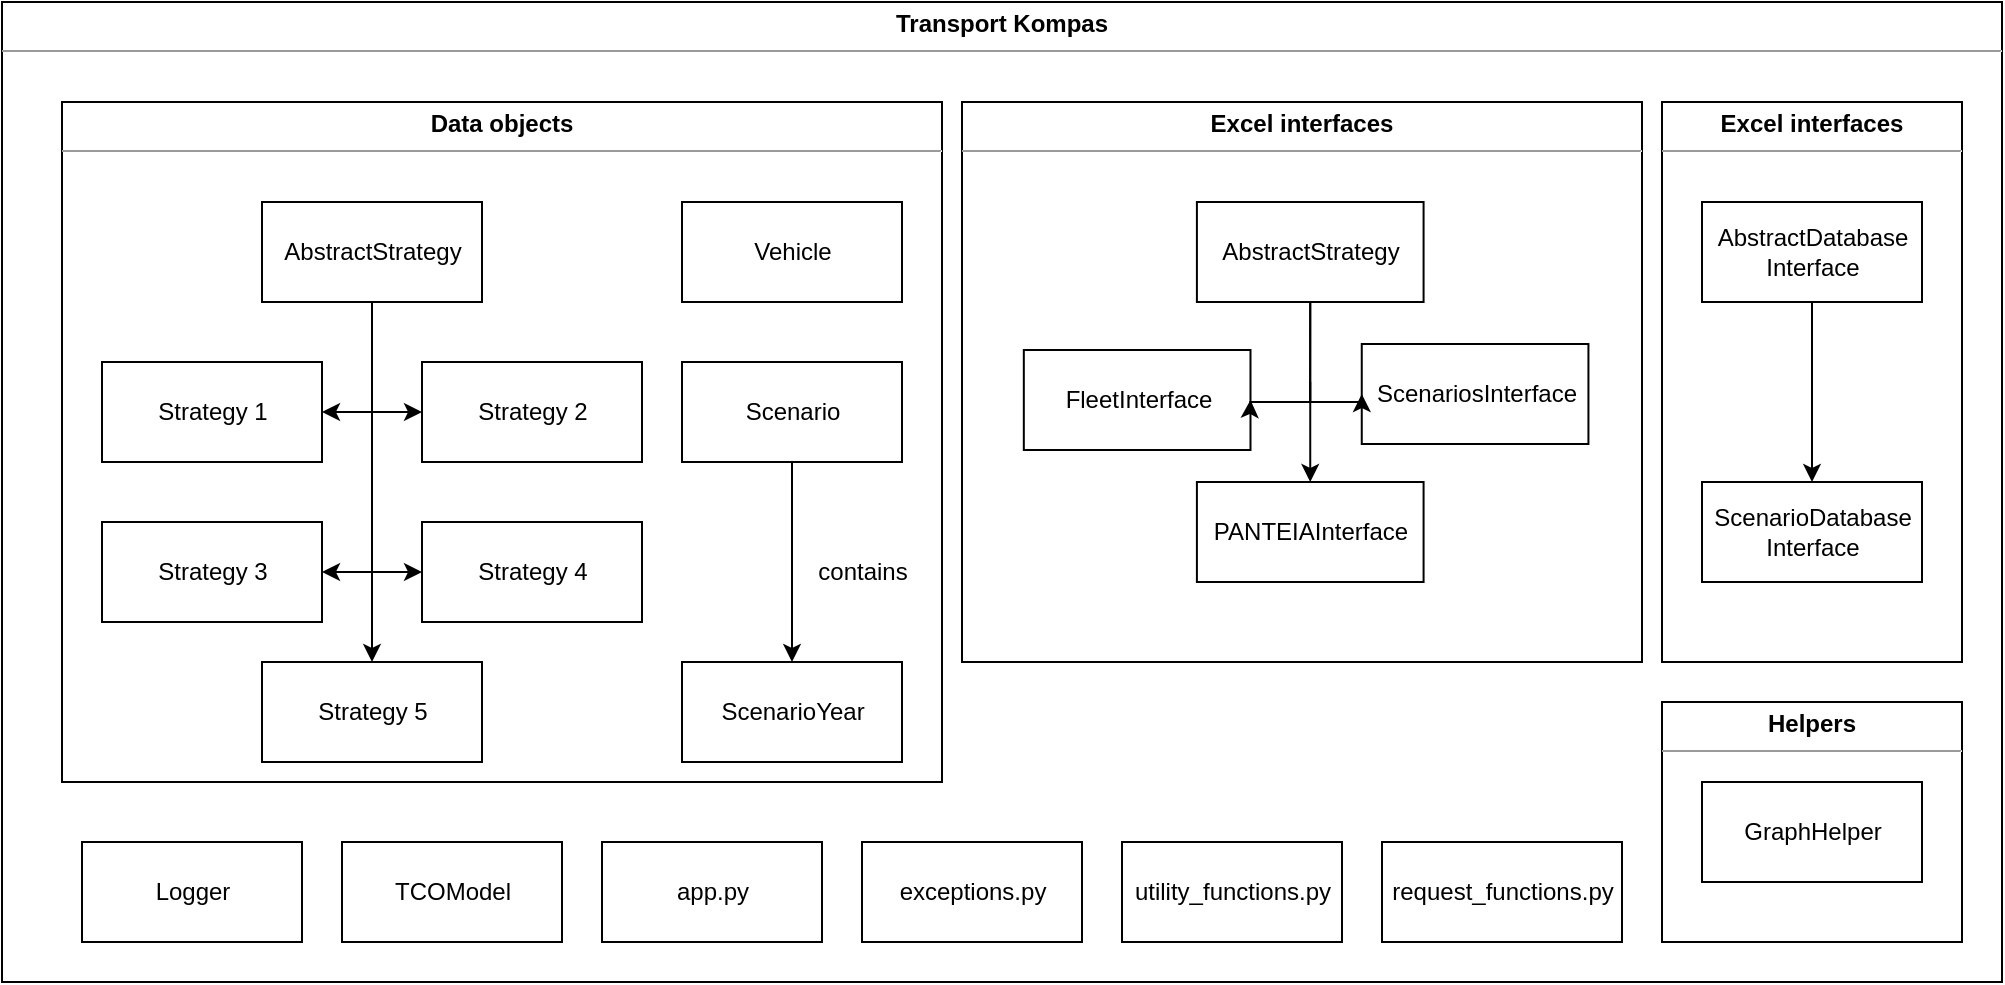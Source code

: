<mxfile version="21.6.5" type="device">
  <diagram id="_0ZhRCE1uoOgWECceBR4" name="Page-1">
    <mxGraphModel dx="2074" dy="1148" grid="1" gridSize="10" guides="1" tooltips="1" connect="1" arrows="1" fold="1" page="1" pageScale="1" pageWidth="850" pageHeight="1100" math="0" shadow="0">
      <root>
        <mxCell id="0" />
        <mxCell id="1" parent="0" />
        <mxCell id="qbZ0Apftlpy-pH_90XMW-6" value="&lt;p style=&quot;margin: 0px ; margin-top: 4px ; text-align: center&quot;&gt;&lt;b&gt;Transport Kompas&lt;/b&gt;&lt;/p&gt;&lt;hr size=&quot;1&quot;&gt;&lt;div style=&quot;height: 2px&quot;&gt;&lt;/div&gt;" style="verticalAlign=top;align=left;overflow=fill;fontSize=12;fontFamily=Helvetica;html=1;" parent="1" vertex="1">
          <mxGeometry x="50" y="40" width="1000" height="490" as="geometry" />
        </mxCell>
        <mxCell id="qbZ0Apftlpy-pH_90XMW-44" value="" style="group" parent="1" vertex="1" connectable="0">
          <mxGeometry x="80" y="90" width="620" height="340" as="geometry" />
        </mxCell>
        <mxCell id="qbZ0Apftlpy-pH_90XMW-7" value="&lt;p style=&quot;margin: 0px ; margin-top: 4px ; text-align: center&quot;&gt;&lt;b&gt;Data objects&lt;/b&gt;&lt;/p&gt;&lt;hr size=&quot;1&quot;&gt;&lt;div style=&quot;height: 2px&quot;&gt;&lt;/div&gt;" style="verticalAlign=top;align=left;overflow=fill;fontSize=12;fontFamily=Helvetica;html=1;" parent="qbZ0Apftlpy-pH_90XMW-44" vertex="1">
          <mxGeometry width="440" height="340" as="geometry" />
        </mxCell>
        <mxCell id="qbZ0Apftlpy-pH_90XMW-8" value="&lt;font style=&quot;font-size: 12px&quot;&gt;AbstractStrategy&lt;/font&gt;" style="html=1;" parent="qbZ0Apftlpy-pH_90XMW-44" vertex="1">
          <mxGeometry x="100" y="50" width="110" height="50" as="geometry" />
        </mxCell>
        <mxCell id="qbZ0Apftlpy-pH_90XMW-9" value="Strategy 1" style="html=1;" parent="qbZ0Apftlpy-pH_90XMW-44" vertex="1">
          <mxGeometry x="20" y="130" width="110" height="50" as="geometry" />
        </mxCell>
        <mxCell id="qbZ0Apftlpy-pH_90XMW-10" value="Strategy 2" style="html=1;" parent="qbZ0Apftlpy-pH_90XMW-44" vertex="1">
          <mxGeometry x="180" y="130" width="110" height="50" as="geometry" />
        </mxCell>
        <mxCell id="qbZ0Apftlpy-pH_90XMW-11" value="Strategy 3" style="html=1;" parent="qbZ0Apftlpy-pH_90XMW-44" vertex="1">
          <mxGeometry x="20" y="210" width="110" height="50" as="geometry" />
        </mxCell>
        <mxCell id="qbZ0Apftlpy-pH_90XMW-14" value="" style="edgeStyle=orthogonalEdgeStyle;rounded=0;orthogonalLoop=1;jettySize=auto;html=1;entryX=1;entryY=0.5;entryDx=0;entryDy=0;" parent="qbZ0Apftlpy-pH_90XMW-44" source="qbZ0Apftlpy-pH_90XMW-8" target="qbZ0Apftlpy-pH_90XMW-11" edge="1">
          <mxGeometry relative="1" as="geometry">
            <Array as="points">
              <mxPoint x="155" y="235" />
            </Array>
          </mxGeometry>
        </mxCell>
        <mxCell id="qbZ0Apftlpy-pH_90XMW-12" value="Strategy 4" style="html=1;" parent="qbZ0Apftlpy-pH_90XMW-44" vertex="1">
          <mxGeometry x="180" y="210" width="110" height="50" as="geometry" />
        </mxCell>
        <mxCell id="qbZ0Apftlpy-pH_90XMW-13" value="Strategy 5" style="html=1;" parent="qbZ0Apftlpy-pH_90XMW-44" vertex="1">
          <mxGeometry x="100" y="280" width="110" height="50" as="geometry" />
        </mxCell>
        <mxCell id="qbZ0Apftlpy-pH_90XMW-15" value="" style="edgeStyle=orthogonalEdgeStyle;rounded=0;orthogonalLoop=1;jettySize=auto;html=1;entryX=0;entryY=0.5;entryDx=0;entryDy=0;" parent="qbZ0Apftlpy-pH_90XMW-44" target="qbZ0Apftlpy-pH_90XMW-12" edge="1">
          <mxGeometry relative="1" as="geometry">
            <mxPoint x="155" y="100" as="sourcePoint" />
            <mxPoint x="130" y="235" as="targetPoint" />
            <Array as="points">
              <mxPoint x="155" y="235" />
            </Array>
          </mxGeometry>
        </mxCell>
        <mxCell id="qbZ0Apftlpy-pH_90XMW-19" value="" style="endArrow=classic;html=1;entryX=0;entryY=0.5;entryDx=0;entryDy=0;exitX=0;exitY=0.5;exitDx=0;exitDy=0;" parent="qbZ0Apftlpy-pH_90XMW-44" edge="1">
          <mxGeometry width="50" height="50" relative="1" as="geometry">
            <mxPoint x="155" y="155" as="sourcePoint" />
            <mxPoint x="130" y="155" as="targetPoint" />
          </mxGeometry>
        </mxCell>
        <mxCell id="qbZ0Apftlpy-pH_90XMW-20" value="" style="endArrow=classic;html=1;entryX=0;entryY=0.5;entryDx=0;entryDy=0;" parent="qbZ0Apftlpy-pH_90XMW-44" edge="1">
          <mxGeometry width="50" height="50" relative="1" as="geometry">
            <mxPoint x="155" y="155" as="sourcePoint" />
            <mxPoint x="180" y="155" as="targetPoint" />
          </mxGeometry>
        </mxCell>
        <mxCell id="qbZ0Apftlpy-pH_90XMW-22" value="" style="endArrow=classic;html=1;entryX=0.5;entryY=0;entryDx=0;entryDy=0;" parent="qbZ0Apftlpy-pH_90XMW-44" target="qbZ0Apftlpy-pH_90XMW-13" edge="1">
          <mxGeometry width="50" height="50" relative="1" as="geometry">
            <mxPoint x="155" y="230" as="sourcePoint" />
            <mxPoint x="120" y="440" as="targetPoint" />
          </mxGeometry>
        </mxCell>
        <mxCell id="qbZ0Apftlpy-pH_90XMW-23" value="Scenario" style="html=1;" parent="qbZ0Apftlpy-pH_90XMW-44" vertex="1">
          <mxGeometry x="310" y="130" width="110" height="50" as="geometry" />
        </mxCell>
        <mxCell id="qbZ0Apftlpy-pH_90XMW-24" value="ScenarioYear" style="html=1;" parent="qbZ0Apftlpy-pH_90XMW-44" vertex="1">
          <mxGeometry x="310" y="280" width="110" height="50" as="geometry" />
        </mxCell>
        <mxCell id="qbZ0Apftlpy-pH_90XMW-25" value="" style="edgeStyle=orthogonalEdgeStyle;rounded=0;orthogonalLoop=1;jettySize=auto;html=1;startSize=0;" parent="qbZ0Apftlpy-pH_90XMW-44" source="qbZ0Apftlpy-pH_90XMW-23" target="qbZ0Apftlpy-pH_90XMW-24" edge="1">
          <mxGeometry relative="1" as="geometry" />
        </mxCell>
        <mxCell id="qbZ0Apftlpy-pH_90XMW-26" value="&lt;font style=&quot;font-size: 12px&quot;&gt;contains&lt;/font&gt;" style="text;html=1;align=center;verticalAlign=middle;resizable=0;points=[];autosize=1;" parent="qbZ0Apftlpy-pH_90XMW-44" vertex="1">
          <mxGeometry x="370" y="225" width="60" height="20" as="geometry" />
        </mxCell>
        <mxCell id="qbZ0Apftlpy-pH_90XMW-27" value="Vehicle" style="html=1;" parent="qbZ0Apftlpy-pH_90XMW-44" vertex="1">
          <mxGeometry x="310" y="50" width="110" height="50" as="geometry" />
        </mxCell>
        <mxCell id="qbZ0Apftlpy-pH_90XMW-45" value="" style="group" parent="1" vertex="1" connectable="0">
          <mxGeometry x="880" y="390" width="150" height="120" as="geometry" />
        </mxCell>
        <mxCell id="qbZ0Apftlpy-pH_90XMW-42" value="&lt;p style=&quot;margin: 0px ; margin-top: 4px ; text-align: center&quot;&gt;&lt;b&gt;Helpers&lt;/b&gt;&lt;/p&gt;&lt;hr size=&quot;1&quot;&gt;&lt;div style=&quot;height: 2px&quot;&gt;&lt;/div&gt;" style="verticalAlign=top;align=left;overflow=fill;fontSize=12;fontFamily=Helvetica;html=1;" parent="qbZ0Apftlpy-pH_90XMW-45" vertex="1">
          <mxGeometry width="150" height="120" as="geometry" />
        </mxCell>
        <mxCell id="qbZ0Apftlpy-pH_90XMW-43" value="&lt;font style=&quot;font-size: 12px&quot;&gt;GraphHelper&lt;/font&gt;" style="html=1;" parent="qbZ0Apftlpy-pH_90XMW-45" vertex="1">
          <mxGeometry x="20" y="40" width="110" height="50" as="geometry" />
        </mxCell>
        <mxCell id="qbZ0Apftlpy-pH_90XMW-46" value="" style="group" parent="1" vertex="1" connectable="0">
          <mxGeometry x="530" y="90" width="340" height="280" as="geometry" />
        </mxCell>
        <mxCell id="qbZ0Apftlpy-pH_90XMW-29" value="&lt;p style=&quot;margin: 0px ; margin-top: 4px ; text-align: center&quot;&gt;&lt;b&gt;Excel interfaces&lt;/b&gt;&lt;/p&gt;&lt;hr size=&quot;1&quot;&gt;&lt;div style=&quot;height: 2px&quot;&gt;&lt;/div&gt;" style="verticalAlign=top;align=left;overflow=fill;fontSize=12;fontFamily=Helvetica;html=1;" parent="qbZ0Apftlpy-pH_90XMW-46" vertex="1">
          <mxGeometry width="340" height="280" as="geometry" />
        </mxCell>
        <mxCell id="qbZ0Apftlpy-pH_90XMW-31" value="&lt;font style=&quot;font-size: 12px&quot;&gt;AbstractStrategy&lt;/font&gt;" style="html=1;" parent="qbZ0Apftlpy-pH_90XMW-46" vertex="1">
          <mxGeometry x="117.455" y="50" width="113.333" height="50" as="geometry" />
        </mxCell>
        <mxCell id="qbZ0Apftlpy-pH_90XMW-34" value="FleetInterface" style="html=1;" parent="qbZ0Apftlpy-pH_90XMW-46" vertex="1">
          <mxGeometry x="30.909" y="124" width="113.333" height="50" as="geometry" />
        </mxCell>
        <mxCell id="qbZ0Apftlpy-pH_90XMW-35" value="ScenariosInterface" style="html=1;" parent="qbZ0Apftlpy-pH_90XMW-46" vertex="1">
          <mxGeometry x="199.879" y="121" width="113.333" height="50" as="geometry" />
        </mxCell>
        <mxCell id="qbZ0Apftlpy-pH_90XMW-36" value="PANTEIAInterface" style="html=1;" parent="qbZ0Apftlpy-pH_90XMW-46" vertex="1">
          <mxGeometry x="117.455" y="190" width="113.333" height="50" as="geometry" />
        </mxCell>
        <mxCell id="qbZ0Apftlpy-pH_90XMW-37" value="" style="edgeStyle=orthogonalEdgeStyle;rounded=0;orthogonalLoop=1;jettySize=auto;html=1;entryX=0;entryY=0.5;entryDx=0;entryDy=0;" parent="qbZ0Apftlpy-pH_90XMW-46" target="qbZ0Apftlpy-pH_90XMW-35" edge="1">
          <mxGeometry relative="1" as="geometry">
            <mxPoint x="174.121" y="100" as="sourcePoint" />
            <mxPoint x="148.364" y="235" as="targetPoint" />
            <Array as="points">
              <mxPoint x="174.121" y="150" />
              <mxPoint x="199.879" y="150" />
            </Array>
          </mxGeometry>
        </mxCell>
        <mxCell id="qbZ0Apftlpy-pH_90XMW-40" value="" style="endArrow=classic;html=1;entryX=0.5;entryY=0;entryDx=0;entryDy=0;" parent="qbZ0Apftlpy-pH_90XMW-46" target="qbZ0Apftlpy-pH_90XMW-36" edge="1">
          <mxGeometry width="50" height="50" relative="1" as="geometry">
            <mxPoint x="174.121" y="140" as="sourcePoint" />
            <mxPoint x="138.061" y="350" as="targetPoint" />
          </mxGeometry>
        </mxCell>
        <mxCell id="qbZ0Apftlpy-pH_90XMW-41" value="" style="edgeStyle=orthogonalEdgeStyle;rounded=0;orthogonalLoop=1;jettySize=auto;html=1;entryX=1;entryY=0.5;entryDx=0;entryDy=0;exitX=0.5;exitY=1;exitDx=0;exitDy=0;" parent="qbZ0Apftlpy-pH_90XMW-46" source="qbZ0Apftlpy-pH_90XMW-31" target="qbZ0Apftlpy-pH_90XMW-34" edge="1">
          <mxGeometry relative="1" as="geometry">
            <mxPoint x="184.424" y="110" as="sourcePoint" />
            <mxPoint x="210.182" y="160" as="targetPoint" />
            <Array as="points">
              <mxPoint x="174.121" y="150" />
            </Array>
          </mxGeometry>
        </mxCell>
        <mxCell id="qbZ0Apftlpy-pH_90XMW-47" value="&lt;font style=&quot;font-size: 12px&quot;&gt;Logger&lt;/font&gt;" style="html=1;" parent="1" vertex="1">
          <mxGeometry x="90" y="460" width="110" height="50" as="geometry" />
        </mxCell>
        <mxCell id="qbZ0Apftlpy-pH_90XMW-48" value="&lt;font style=&quot;font-size: 12px&quot;&gt;TCOModel&lt;/font&gt;" style="html=1;" parent="1" vertex="1">
          <mxGeometry x="220" y="460" width="110" height="50" as="geometry" />
        </mxCell>
        <mxCell id="qbZ0Apftlpy-pH_90XMW-49" value="&lt;font style=&quot;font-size: 12px&quot;&gt;app.py&lt;/font&gt;" style="html=1;" parent="1" vertex="1">
          <mxGeometry x="350" y="460" width="110" height="50" as="geometry" />
        </mxCell>
        <mxCell id="qbZ0Apftlpy-pH_90XMW-50" value="&lt;font style=&quot;font-size: 12px&quot;&gt;exceptions.py&lt;/font&gt;" style="html=1;" parent="1" vertex="1">
          <mxGeometry x="480" y="460" width="110" height="50" as="geometry" />
        </mxCell>
        <mxCell id="qbZ0Apftlpy-pH_90XMW-51" value="&lt;font style=&quot;font-size: 12px&quot;&gt;utility_functions.py&lt;/font&gt;" style="html=1;" parent="1" vertex="1">
          <mxGeometry x="610" y="460" width="110" height="50" as="geometry" />
        </mxCell>
        <mxCell id="GxFmV37_0x8vQinwPww9-1" value="&lt;font style=&quot;font-size: 12px&quot;&gt;request_functions.py&lt;/font&gt;" style="html=1;" parent="1" vertex="1">
          <mxGeometry x="740" y="460" width="120" height="50" as="geometry" />
        </mxCell>
        <mxCell id="3OlyRL00FrpReaQawNTy-11" value="&lt;p style=&quot;margin: 0px ; margin-top: 4px ; text-align: center&quot;&gt;&lt;b&gt;Excel interfaces&lt;/b&gt;&lt;/p&gt;&lt;hr size=&quot;1&quot;&gt;&lt;div style=&quot;height: 2px&quot;&gt;&lt;/div&gt;" style="verticalAlign=top;align=left;overflow=fill;fontSize=12;fontFamily=Helvetica;html=1;" vertex="1" parent="1">
          <mxGeometry x="880" y="90" width="150" height="280" as="geometry" />
        </mxCell>
        <mxCell id="3OlyRL00FrpReaQawNTy-21" style="edgeStyle=orthogonalEdgeStyle;rounded=0;orthogonalLoop=1;jettySize=auto;html=1;" edge="1" parent="1" source="3OlyRL00FrpReaQawNTy-19" target="3OlyRL00FrpReaQawNTy-20">
          <mxGeometry relative="1" as="geometry" />
        </mxCell>
        <mxCell id="3OlyRL00FrpReaQawNTy-19" value="&lt;font style=&quot;font-size: 12px&quot;&gt;AbstractDatabase&lt;br&gt;Interface&lt;/font&gt;" style="html=1;" vertex="1" parent="1">
          <mxGeometry x="900" y="140" width="110" height="50" as="geometry" />
        </mxCell>
        <mxCell id="3OlyRL00FrpReaQawNTy-20" value="&lt;font style=&quot;font-size: 12px&quot;&gt;ScenarioDatabase&lt;br&gt;Interface&lt;br&gt;&lt;/font&gt;" style="html=1;" vertex="1" parent="1">
          <mxGeometry x="900" y="280" width="110" height="50" as="geometry" />
        </mxCell>
      </root>
    </mxGraphModel>
  </diagram>
</mxfile>
